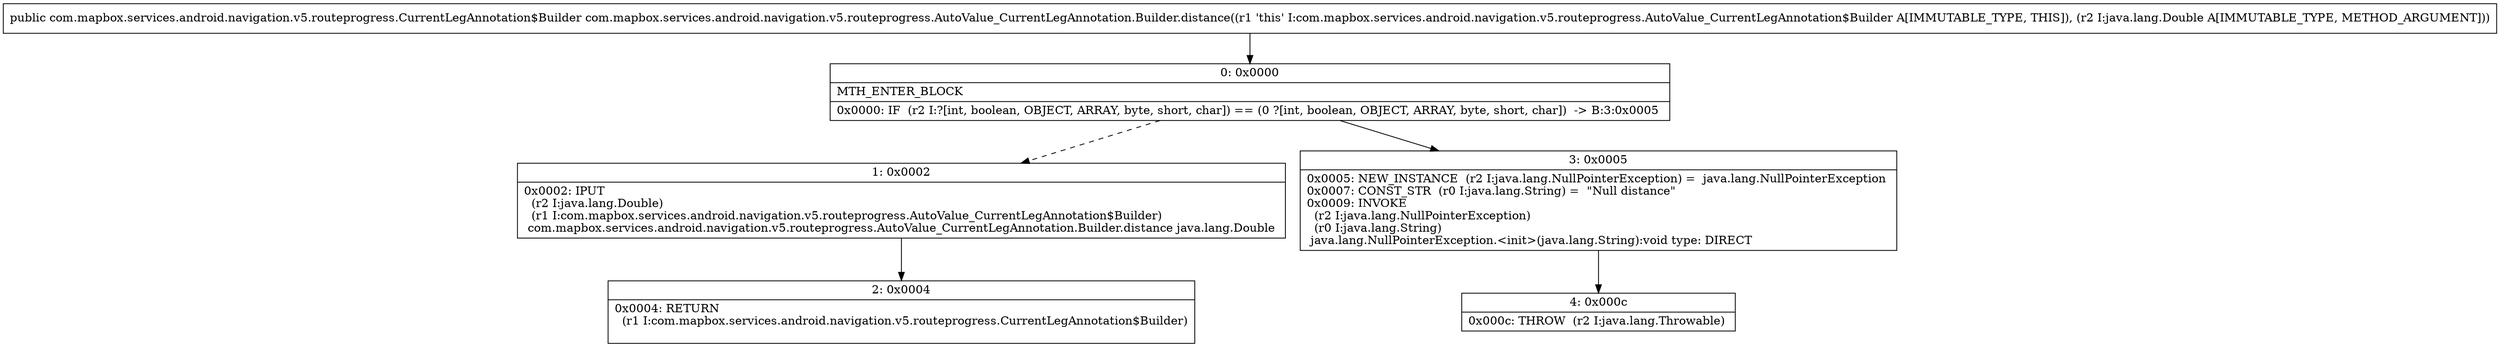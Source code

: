 digraph "CFG forcom.mapbox.services.android.navigation.v5.routeprogress.AutoValue_CurrentLegAnnotation.Builder.distance(Ljava\/lang\/Double;)Lcom\/mapbox\/services\/android\/navigation\/v5\/routeprogress\/CurrentLegAnnotation$Builder;" {
Node_0 [shape=record,label="{0\:\ 0x0000|MTH_ENTER_BLOCK\l|0x0000: IF  (r2 I:?[int, boolean, OBJECT, ARRAY, byte, short, char]) == (0 ?[int, boolean, OBJECT, ARRAY, byte, short, char])  \-\> B:3:0x0005 \l}"];
Node_1 [shape=record,label="{1\:\ 0x0002|0x0002: IPUT  \l  (r2 I:java.lang.Double)\l  (r1 I:com.mapbox.services.android.navigation.v5.routeprogress.AutoValue_CurrentLegAnnotation$Builder)\l com.mapbox.services.android.navigation.v5.routeprogress.AutoValue_CurrentLegAnnotation.Builder.distance java.lang.Double \l}"];
Node_2 [shape=record,label="{2\:\ 0x0004|0x0004: RETURN  \l  (r1 I:com.mapbox.services.android.navigation.v5.routeprogress.CurrentLegAnnotation$Builder)\l \l}"];
Node_3 [shape=record,label="{3\:\ 0x0005|0x0005: NEW_INSTANCE  (r2 I:java.lang.NullPointerException) =  java.lang.NullPointerException \l0x0007: CONST_STR  (r0 I:java.lang.String) =  \"Null distance\" \l0x0009: INVOKE  \l  (r2 I:java.lang.NullPointerException)\l  (r0 I:java.lang.String)\l java.lang.NullPointerException.\<init\>(java.lang.String):void type: DIRECT \l}"];
Node_4 [shape=record,label="{4\:\ 0x000c|0x000c: THROW  (r2 I:java.lang.Throwable) \l}"];
MethodNode[shape=record,label="{public com.mapbox.services.android.navigation.v5.routeprogress.CurrentLegAnnotation$Builder com.mapbox.services.android.navigation.v5.routeprogress.AutoValue_CurrentLegAnnotation.Builder.distance((r1 'this' I:com.mapbox.services.android.navigation.v5.routeprogress.AutoValue_CurrentLegAnnotation$Builder A[IMMUTABLE_TYPE, THIS]), (r2 I:java.lang.Double A[IMMUTABLE_TYPE, METHOD_ARGUMENT])) }"];
MethodNode -> Node_0;
Node_0 -> Node_1[style=dashed];
Node_0 -> Node_3;
Node_1 -> Node_2;
Node_3 -> Node_4;
}

